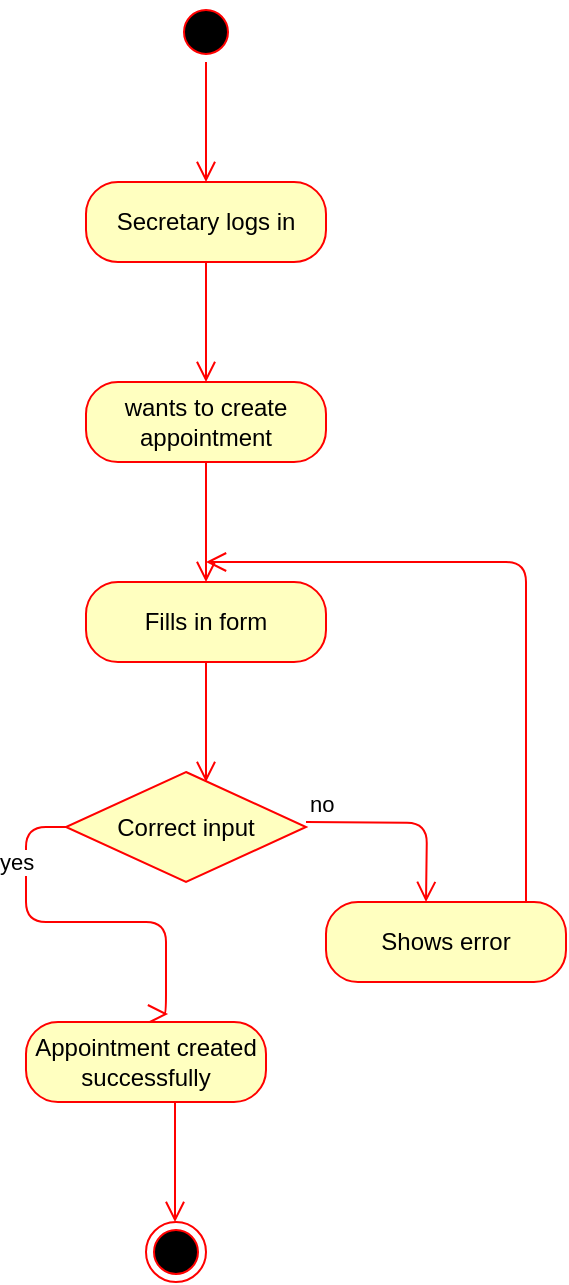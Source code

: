 <mxfile version="13.0.8" type="github"><diagram name="Page-1" id="58cdce13-f638-feb5-8d6f-7d28b1aa9fa0"><mxGraphModel dx="946" dy="597" grid="1" gridSize="10" guides="1" tooltips="1" connect="1" arrows="1" fold="1" page="1" pageScale="1" pageWidth="1100" pageHeight="850" background="#ffffff" math="0" shadow="0"><root><mxCell id="0"/><mxCell id="1" parent="0"/><mxCell id="tvOuZ5KMCJH2eOTNyXJW-2" value="" style="ellipse;html=1;shape=startState;fillColor=#000000;strokeColor=#ff0000;" parent="1" vertex="1"><mxGeometry x="535" y="40" width="30" height="30" as="geometry"/></mxCell><mxCell id="tvOuZ5KMCJH2eOTNyXJW-3" value="" style="edgeStyle=orthogonalEdgeStyle;html=1;verticalAlign=bottom;endArrow=open;endSize=8;strokeColor=#ff0000;" parent="1" source="tvOuZ5KMCJH2eOTNyXJW-2" edge="1"><mxGeometry relative="1" as="geometry"><mxPoint x="550" y="130" as="targetPoint"/></mxGeometry></mxCell><mxCell id="tvOuZ5KMCJH2eOTNyXJW-4" value="Secretary logs in" style="rounded=1;whiteSpace=wrap;html=1;arcSize=40;fontColor=#000000;fillColor=#ffffc0;strokeColor=#ff0000;" parent="1" vertex="1"><mxGeometry x="490" y="130" width="120" height="40" as="geometry"/></mxCell><mxCell id="tvOuZ5KMCJH2eOTNyXJW-5" value="" style="edgeStyle=orthogonalEdgeStyle;html=1;verticalAlign=bottom;endArrow=open;endSize=8;strokeColor=#ff0000;" parent="1" source="tvOuZ5KMCJH2eOTNyXJW-4" edge="1"><mxGeometry relative="1" as="geometry"><mxPoint x="550" y="230" as="targetPoint"/></mxGeometry></mxCell><mxCell id="tvOuZ5KMCJH2eOTNyXJW-6" value="wants to create appointment" style="rounded=1;whiteSpace=wrap;html=1;arcSize=40;fontColor=#000000;fillColor=#ffffc0;strokeColor=#ff0000;" parent="1" vertex="1"><mxGeometry x="490" y="230" width="120" height="40" as="geometry"/></mxCell><mxCell id="tvOuZ5KMCJH2eOTNyXJW-7" value="" style="edgeStyle=orthogonalEdgeStyle;html=1;verticalAlign=bottom;endArrow=open;endSize=8;strokeColor=#ff0000;" parent="1" source="tvOuZ5KMCJH2eOTNyXJW-6" edge="1"><mxGeometry relative="1" as="geometry"><mxPoint x="550" y="330" as="targetPoint"/></mxGeometry></mxCell><mxCell id="tvOuZ5KMCJH2eOTNyXJW-8" value="Fills in form" style="rounded=1;whiteSpace=wrap;html=1;arcSize=40;fontColor=#000000;fillColor=#ffffc0;strokeColor=#ff0000;" parent="1" vertex="1"><mxGeometry x="490" y="330" width="120" height="40" as="geometry"/></mxCell><mxCell id="tvOuZ5KMCJH2eOTNyXJW-9" value="" style="edgeStyle=orthogonalEdgeStyle;html=1;verticalAlign=bottom;endArrow=open;endSize=8;strokeColor=#ff0000;" parent="1" source="tvOuZ5KMCJH2eOTNyXJW-8" edge="1"><mxGeometry relative="1" as="geometry"><mxPoint x="550" y="430" as="targetPoint"/></mxGeometry></mxCell><mxCell id="tvOuZ5KMCJH2eOTNyXJW-10" value="Correct input" style="rhombus;whiteSpace=wrap;html=1;fillColor=#ffffc0;strokeColor=#ff0000;" parent="1" vertex="1"><mxGeometry x="480" y="425" width="120" height="55" as="geometry"/></mxCell><mxCell id="tvOuZ5KMCJH2eOTNyXJW-12" value="yes" style="edgeStyle=orthogonalEdgeStyle;html=1;align=left;verticalAlign=top;endArrow=open;endSize=8;strokeColor=#ff0000;exitX=0;exitY=0.5;exitDx=0;exitDy=0;entryX=0.592;entryY=-0.1;entryDx=0;entryDy=0;entryPerimeter=0;" parent="1" source="tvOuZ5KMCJH2eOTNyXJW-10" target="tvOuZ5KMCJH2eOTNyXJW-14" edge="1"><mxGeometry x="-0.764" y="-25" relative="1" as="geometry"><mxPoint x="530" y="520" as="targetPoint"/><mxPoint x="470" y="440" as="sourcePoint"/><Array as="points"><mxPoint x="460" y="453"/><mxPoint x="460" y="500"/><mxPoint x="530" y="500"/></Array><mxPoint x="10" y="2" as="offset"/></mxGeometry></mxCell><mxCell id="tvOuZ5KMCJH2eOTNyXJW-13" value="no" style="edgeStyle=orthogonalEdgeStyle;html=1;align=left;verticalAlign=bottom;endArrow=open;endSize=8;strokeColor=#ff0000;" parent="1" edge="1"><mxGeometry x="-1" relative="1" as="geometry"><mxPoint x="660" y="490" as="targetPoint"/><mxPoint x="600" y="450" as="sourcePoint"/></mxGeometry></mxCell><mxCell id="tvOuZ5KMCJH2eOTNyXJW-14" value="Appointment created&lt;br&gt;successfully" style="rounded=1;whiteSpace=wrap;html=1;arcSize=40;fontColor=#000000;fillColor=#ffffc0;strokeColor=#ff0000;" parent="1" vertex="1"><mxGeometry x="460" y="550" width="120" height="40" as="geometry"/></mxCell><mxCell id="tvOuZ5KMCJH2eOTNyXJW-16" value="Shows error" style="rounded=1;whiteSpace=wrap;html=1;arcSize=40;fontColor=#000000;fillColor=#ffffc0;strokeColor=#ff0000;" parent="1" vertex="1"><mxGeometry x="610" y="490" width="120" height="40" as="geometry"/></mxCell><mxCell id="tvOuZ5KMCJH2eOTNyXJW-17" value="" style="edgeStyle=orthogonalEdgeStyle;html=1;verticalAlign=bottom;endArrow=open;endSize=8;strokeColor=#ff0000;" parent="1" source="tvOuZ5KMCJH2eOTNyXJW-16" edge="1"><mxGeometry relative="1" as="geometry"><mxPoint x="550" y="320" as="targetPoint"/><Array as="points"><mxPoint x="710" y="320"/></Array></mxGeometry></mxCell><mxCell id="tvOuZ5KMCJH2eOTNyXJW-20" value="" style="edgeStyle=orthogonalEdgeStyle;html=1;verticalAlign=bottom;endArrow=open;endSize=8;strokeColor=#ff0000;" parent="1" edge="1"><mxGeometry relative="1" as="geometry"><mxPoint x="534.5" y="650" as="targetPoint"/><mxPoint x="534.5" y="590" as="sourcePoint"/><Array as="points"><mxPoint x="534.5" y="600"/><mxPoint x="534.5" y="600"/></Array></mxGeometry></mxCell><mxCell id="tvOuZ5KMCJH2eOTNyXJW-21" value="" style="ellipse;html=1;shape=endState;fillColor=#000000;strokeColor=#ff0000;" parent="1" vertex="1"><mxGeometry x="520" y="650" width="30" height="30" as="geometry"/></mxCell></root></mxGraphModel></diagram></mxfile>